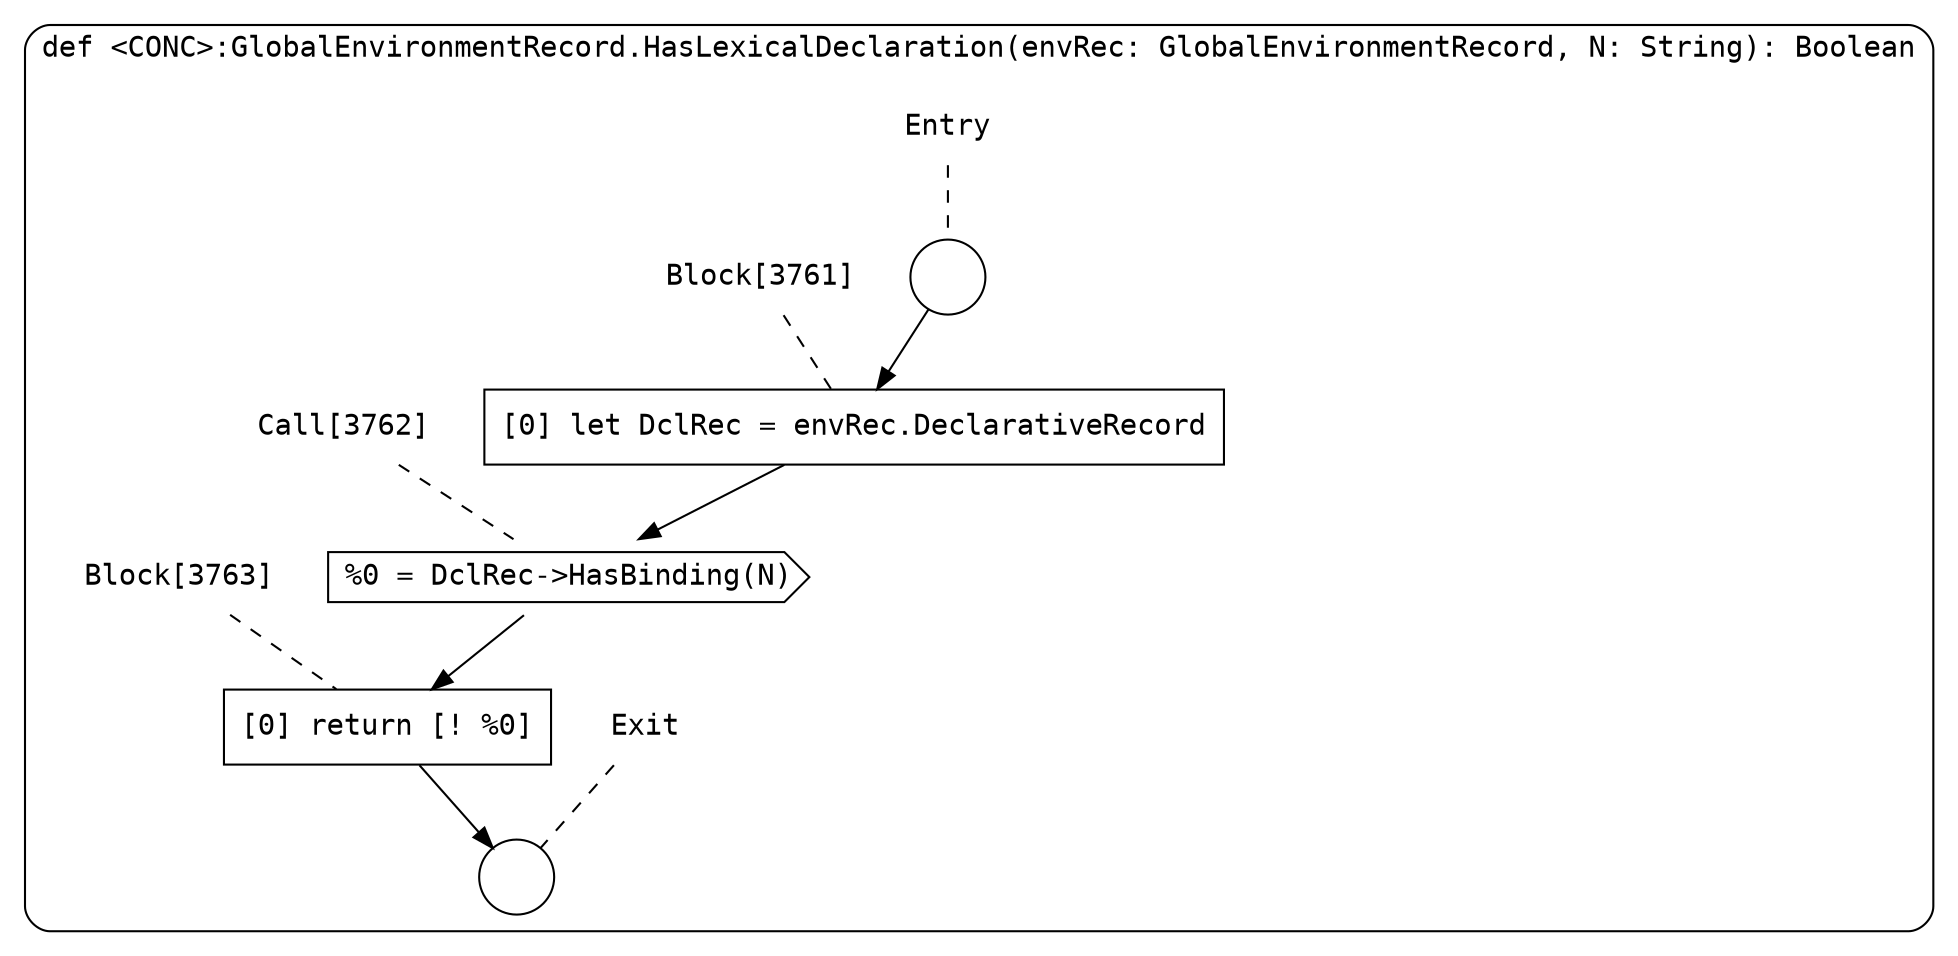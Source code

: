 digraph {
  graph [fontname = "Consolas"]
  node [fontname = "Consolas"]
  edge [fontname = "Consolas"]
  subgraph cluster1010 {
    label = "def <CONC>:GlobalEnvironmentRecord.HasLexicalDeclaration(envRec: GlobalEnvironmentRecord, N: String): Boolean"
    style = rounded
    cluster1010_entry_name [shape=none, label=<<font color="black">Entry</font>>]
    cluster1010_entry_name -> cluster1010_entry [arrowhead=none, color="black", style=dashed]
    cluster1010_entry [shape=circle label=" " color="black" fillcolor="white" style=filled]
    cluster1010_entry -> node3761 [color="black"]
    cluster1010_exit_name [shape=none, label=<<font color="black">Exit</font>>]
    cluster1010_exit_name -> cluster1010_exit [arrowhead=none, color="black", style=dashed]
    cluster1010_exit [shape=circle label=" " color="black" fillcolor="white" style=filled]
    node3761_name [shape=none, label=<<font color="black">Block[3761]</font>>]
    node3761_name -> node3761 [arrowhead=none, color="black", style=dashed]
    node3761 [shape=box, label=<<font color="black">[0] let DclRec = envRec.DeclarativeRecord<BR ALIGN="LEFT"/></font>> color="black" fillcolor="white", style=filled]
    node3761 -> node3762 [color="black"]
    node3762_name [shape=none, label=<<font color="black">Call[3762]</font>>]
    node3762_name -> node3762 [arrowhead=none, color="black", style=dashed]
    node3762 [shape=cds, label=<<font color="black">%0 = DclRec-&gt;HasBinding(N)</font>> color="black" fillcolor="white", style=filled]
    node3762 -> node3763 [color="black"]
    node3763_name [shape=none, label=<<font color="black">Block[3763]</font>>]
    node3763_name -> node3763 [arrowhead=none, color="black", style=dashed]
    node3763 [shape=box, label=<<font color="black">[0] return [! %0]<BR ALIGN="LEFT"/></font>> color="black" fillcolor="white", style=filled]
    node3763 -> cluster1010_exit [color="black"]
  }
}